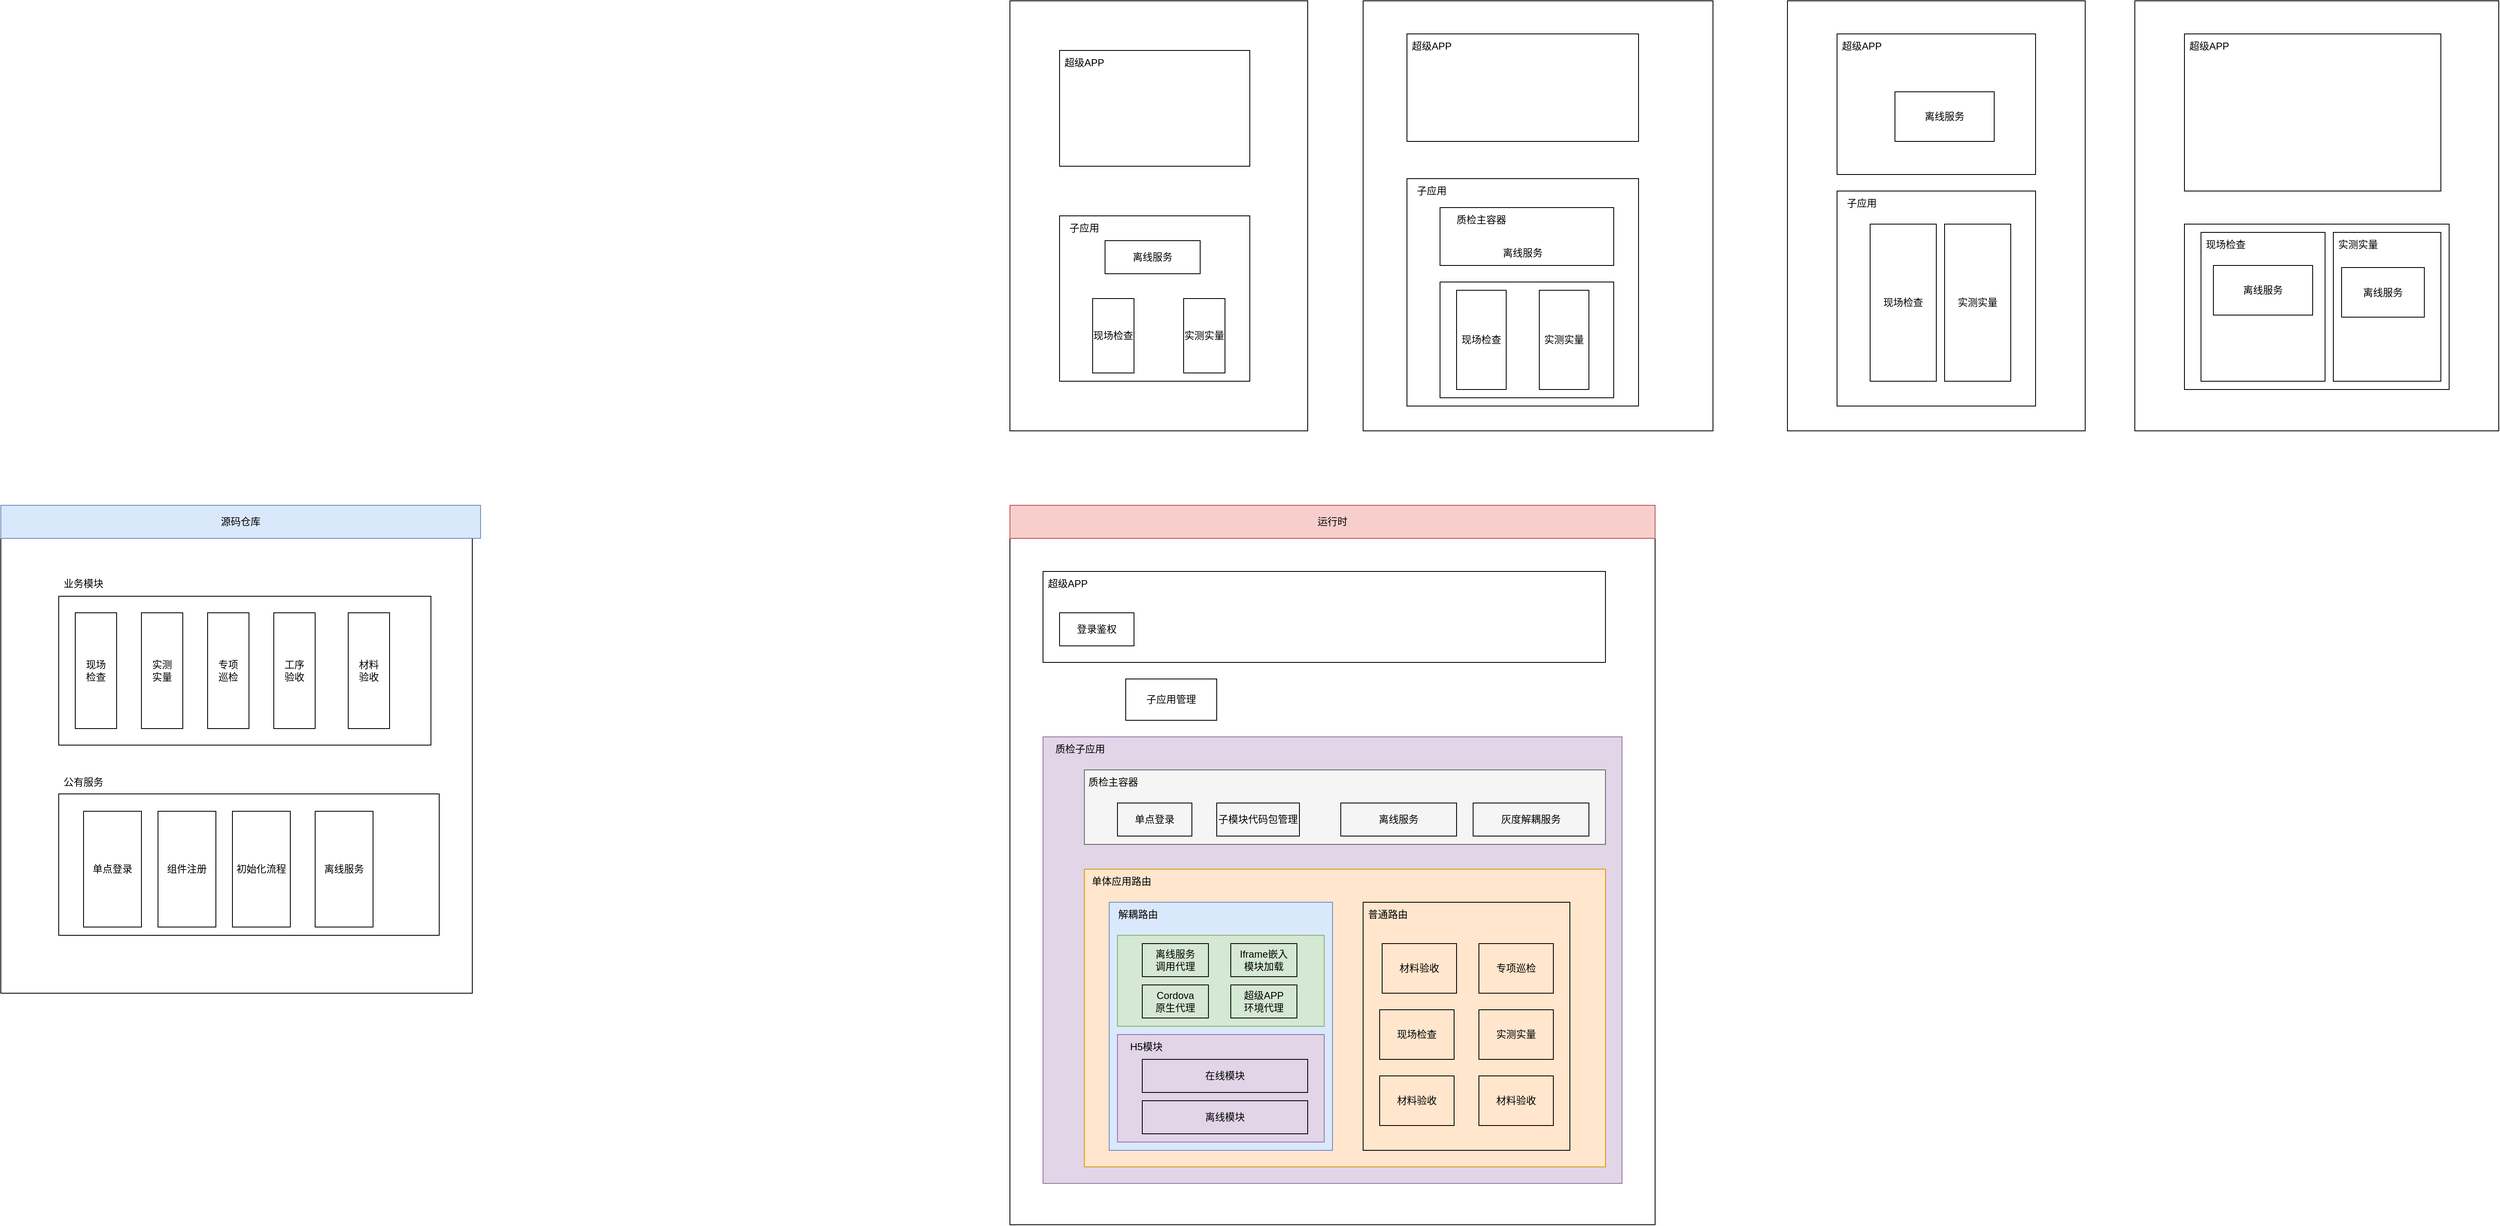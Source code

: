 <mxfile version="20.2.3" type="github">
  <diagram id="XZkbwfD2GeSXZEqlT7_g" name="Page-1">
    <mxGraphModel dx="3907" dy="678" grid="1" gridSize="10" guides="1" tooltips="1" connect="1" arrows="1" fold="1" page="1" pageScale="1" pageWidth="827" pageHeight="1169" math="0" shadow="0">
      <root>
        <mxCell id="0" />
        <mxCell id="1" parent="0" />
        <mxCell id="RrmX887C-J8t59nC6IIO-40" value="" style="rounded=0;whiteSpace=wrap;html=1;fillColor=none;" parent="1" vertex="1">
          <mxGeometry x="-840" y="1250" width="250" height="300" as="geometry" />
        </mxCell>
        <mxCell id="RrmX887C-J8t59nC6IIO-1" value="" style="group" parent="1" vertex="1" connectable="0">
          <mxGeometry x="-960" y="150" width="360" height="520" as="geometry" />
        </mxCell>
        <mxCell id="mWoVSuOA3EwavXobNL_2-21" value="" style="rounded=0;whiteSpace=wrap;html=1;fillColor=none;" parent="RrmX887C-J8t59nC6IIO-1" vertex="1">
          <mxGeometry width="360" height="520" as="geometry" />
        </mxCell>
        <mxCell id="NvlR-UR6F2ubGmIy8rF1-1" value="" style="rounded=0;whiteSpace=wrap;html=1;fillColor=none;" parent="RrmX887C-J8t59nC6IIO-1" vertex="1">
          <mxGeometry x="60" y="60" width="230" height="140" as="geometry" />
        </mxCell>
        <mxCell id="NvlR-UR6F2ubGmIy8rF1-2" value="超级APP" style="text;html=1;strokeColor=none;fillColor=none;align=center;verticalAlign=middle;whiteSpace=wrap;rounded=0;" parent="RrmX887C-J8t59nC6IIO-1" vertex="1">
          <mxGeometry x="60" y="60" width="60" height="30" as="geometry" />
        </mxCell>
        <mxCell id="NvlR-UR6F2ubGmIy8rF1-3" value="" style="rounded=0;whiteSpace=wrap;html=1;fillColor=none;" parent="RrmX887C-J8t59nC6IIO-1" vertex="1">
          <mxGeometry x="60" y="260" width="230" height="200" as="geometry" />
        </mxCell>
        <mxCell id="NvlR-UR6F2ubGmIy8rF1-4" value="离线服务" style="rounded=0;whiteSpace=wrap;html=1;fillColor=none;" parent="RrmX887C-J8t59nC6IIO-1" vertex="1">
          <mxGeometry x="115" y="290" width="115" height="40" as="geometry" />
        </mxCell>
        <mxCell id="NvlR-UR6F2ubGmIy8rF1-5" value="现场检查" style="rounded=0;whiteSpace=wrap;html=1;fillColor=none;" parent="RrmX887C-J8t59nC6IIO-1" vertex="1">
          <mxGeometry x="100" y="360" width="50" height="90" as="geometry" />
        </mxCell>
        <mxCell id="NvlR-UR6F2ubGmIy8rF1-6" value="实测实量" style="rounded=0;whiteSpace=wrap;html=1;fillColor=none;" parent="RrmX887C-J8t59nC6IIO-1" vertex="1">
          <mxGeometry x="210" y="360" width="50" height="90" as="geometry" />
        </mxCell>
        <mxCell id="NvlR-UR6F2ubGmIy8rF1-7" value="子应用" style="text;html=1;strokeColor=none;fillColor=none;align=center;verticalAlign=middle;whiteSpace=wrap;rounded=0;" parent="RrmX887C-J8t59nC6IIO-1" vertex="1">
          <mxGeometry x="60" y="260" width="60" height="30" as="geometry" />
        </mxCell>
        <mxCell id="RrmX887C-J8t59nC6IIO-2" value="" style="group" parent="1" vertex="1" connectable="0">
          <mxGeometry x="-533" y="150" width="423" height="520" as="geometry" />
        </mxCell>
        <mxCell id="mWoVSuOA3EwavXobNL_2-10" value="" style="rounded=0;whiteSpace=wrap;html=1;fillColor=none;" parent="RrmX887C-J8t59nC6IIO-2" vertex="1">
          <mxGeometry width="423" height="520" as="geometry" />
        </mxCell>
        <mxCell id="mWoVSuOA3EwavXobNL_2-11" value="" style="rounded=0;whiteSpace=wrap;html=1;fillColor=none;direction=south;" parent="RrmX887C-J8t59nC6IIO-2" vertex="1">
          <mxGeometry x="53" y="40" width="280" height="130" as="geometry" />
        </mxCell>
        <mxCell id="mWoVSuOA3EwavXobNL_2-12" value="超级APP" style="text;html=1;strokeColor=none;fillColor=none;align=center;verticalAlign=middle;whiteSpace=wrap;rounded=0;" parent="RrmX887C-J8t59nC6IIO-2" vertex="1">
          <mxGeometry x="53" y="40" width="60" height="30" as="geometry" />
        </mxCell>
        <mxCell id="mWoVSuOA3EwavXobNL_2-13" value="" style="rounded=0;whiteSpace=wrap;html=1;fillColor=none;" parent="RrmX887C-J8t59nC6IIO-2" vertex="1">
          <mxGeometry x="53" y="215" width="280" height="275" as="geometry" />
        </mxCell>
        <mxCell id="mWoVSuOA3EwavXobNL_2-14" value="子应用" style="text;html=1;strokeColor=none;fillColor=none;align=center;verticalAlign=middle;whiteSpace=wrap;rounded=0;" parent="RrmX887C-J8t59nC6IIO-2" vertex="1">
          <mxGeometry x="53" y="215" width="60" height="30" as="geometry" />
        </mxCell>
        <mxCell id="mWoVSuOA3EwavXobNL_2-15" value="" style="rounded=0;whiteSpace=wrap;html=1;fillColor=none;" parent="RrmX887C-J8t59nC6IIO-2" vertex="1">
          <mxGeometry x="93" y="250" width="210" height="70" as="geometry" />
        </mxCell>
        <mxCell id="mWoVSuOA3EwavXobNL_2-16" value="质检主容器" style="text;html=1;strokeColor=none;fillColor=none;align=center;verticalAlign=middle;whiteSpace=wrap;rounded=0;" parent="RrmX887C-J8t59nC6IIO-2" vertex="1">
          <mxGeometry x="93" y="250" width="100" height="30" as="geometry" />
        </mxCell>
        <mxCell id="mWoVSuOA3EwavXobNL_2-17" value="离线服务" style="text;html=1;strokeColor=none;fillColor=none;align=center;verticalAlign=middle;whiteSpace=wrap;rounded=0;" parent="RrmX887C-J8t59nC6IIO-2" vertex="1">
          <mxGeometry x="163" y="290" width="60" height="30" as="geometry" />
        </mxCell>
        <mxCell id="mWoVSuOA3EwavXobNL_2-18" value="" style="rounded=0;whiteSpace=wrap;html=1;fillColor=none;" parent="RrmX887C-J8t59nC6IIO-2" vertex="1">
          <mxGeometry x="93" y="340" width="210" height="140" as="geometry" />
        </mxCell>
        <mxCell id="mWoVSuOA3EwavXobNL_2-19" value="现场检查" style="rounded=0;whiteSpace=wrap;html=1;fillColor=none;" parent="RrmX887C-J8t59nC6IIO-2" vertex="1">
          <mxGeometry x="113" y="350" width="60" height="120" as="geometry" />
        </mxCell>
        <mxCell id="mWoVSuOA3EwavXobNL_2-20" value="实测实量" style="rounded=0;whiteSpace=wrap;html=1;fillColor=none;" parent="RrmX887C-J8t59nC6IIO-2" vertex="1">
          <mxGeometry x="213" y="350" width="60" height="120" as="geometry" />
        </mxCell>
        <mxCell id="RrmX887C-J8t59nC6IIO-3" value="" style="group" parent="1" vertex="1" connectable="0">
          <mxGeometry x="-20" y="150" width="360" height="520" as="geometry" />
        </mxCell>
        <mxCell id="mWoVSuOA3EwavXobNL_2-2" value="" style="rounded=0;whiteSpace=wrap;html=1;fillColor=none;" parent="RrmX887C-J8t59nC6IIO-3" vertex="1">
          <mxGeometry width="360" height="520" as="geometry" />
        </mxCell>
        <mxCell id="mWoVSuOA3EwavXobNL_2-3" value="" style="rounded=0;whiteSpace=wrap;html=1;fillColor=none;" parent="RrmX887C-J8t59nC6IIO-3" vertex="1">
          <mxGeometry x="60" y="40" width="240" height="170" as="geometry" />
        </mxCell>
        <mxCell id="mWoVSuOA3EwavXobNL_2-4" value="离线服务" style="rounded=0;whiteSpace=wrap;html=1;fillColor=none;" parent="RrmX887C-J8t59nC6IIO-3" vertex="1">
          <mxGeometry x="130" y="110" width="120" height="60" as="geometry" />
        </mxCell>
        <mxCell id="mWoVSuOA3EwavXobNL_2-5" value="超级APP" style="text;html=1;strokeColor=none;fillColor=none;align=center;verticalAlign=middle;whiteSpace=wrap;rounded=0;" parent="RrmX887C-J8t59nC6IIO-3" vertex="1">
          <mxGeometry x="60" y="40" width="60" height="30" as="geometry" />
        </mxCell>
        <mxCell id="mWoVSuOA3EwavXobNL_2-6" value="" style="rounded=0;whiteSpace=wrap;html=1;fillColor=none;" parent="RrmX887C-J8t59nC6IIO-3" vertex="1">
          <mxGeometry x="60" y="230" width="240" height="260" as="geometry" />
        </mxCell>
        <mxCell id="mWoVSuOA3EwavXobNL_2-7" value="子应用" style="text;html=1;strokeColor=none;fillColor=none;align=center;verticalAlign=middle;whiteSpace=wrap;rounded=0;" parent="RrmX887C-J8t59nC6IIO-3" vertex="1">
          <mxGeometry x="60" y="230" width="60" height="30" as="geometry" />
        </mxCell>
        <mxCell id="mWoVSuOA3EwavXobNL_2-8" value="现场检查" style="rounded=0;whiteSpace=wrap;html=1;fillColor=none;" parent="RrmX887C-J8t59nC6IIO-3" vertex="1">
          <mxGeometry x="100" y="270" width="80" height="190" as="geometry" />
        </mxCell>
        <mxCell id="mWoVSuOA3EwavXobNL_2-9" value="实测实量" style="rounded=0;whiteSpace=wrap;html=1;fillColor=none;" parent="RrmX887C-J8t59nC6IIO-3" vertex="1">
          <mxGeometry x="190" y="270" width="80" height="190" as="geometry" />
        </mxCell>
        <mxCell id="RrmX887C-J8t59nC6IIO-4" value="" style="group" parent="1" vertex="1" connectable="0">
          <mxGeometry x="400" y="150" width="440" height="520" as="geometry" />
        </mxCell>
        <mxCell id="mWoVSuOA3EwavXobNL_2-22" value="" style="rounded=0;whiteSpace=wrap;html=1;fillColor=none;" parent="RrmX887C-J8t59nC6IIO-4" vertex="1">
          <mxGeometry width="440" height="520" as="geometry" />
        </mxCell>
        <mxCell id="mWoVSuOA3EwavXobNL_2-23" value="" style="rounded=0;whiteSpace=wrap;html=1;fillColor=none;" parent="RrmX887C-J8t59nC6IIO-4" vertex="1">
          <mxGeometry x="60" y="40" width="310" height="190" as="geometry" />
        </mxCell>
        <mxCell id="mWoVSuOA3EwavXobNL_2-24" value="超级APP" style="text;html=1;strokeColor=none;fillColor=none;align=center;verticalAlign=middle;whiteSpace=wrap;rounded=0;" parent="RrmX887C-J8t59nC6IIO-4" vertex="1">
          <mxGeometry x="60" y="40" width="60" height="30" as="geometry" />
        </mxCell>
        <mxCell id="mWoVSuOA3EwavXobNL_2-25" value="" style="rounded=0;whiteSpace=wrap;html=1;fillColor=none;" parent="RrmX887C-J8t59nC6IIO-4" vertex="1">
          <mxGeometry x="60" y="270" width="320" height="200" as="geometry" />
        </mxCell>
        <mxCell id="mWoVSuOA3EwavXobNL_2-26" value="" style="rounded=0;whiteSpace=wrap;html=1;fillColor=none;" parent="RrmX887C-J8t59nC6IIO-4" vertex="1">
          <mxGeometry x="80" y="280" width="150" height="180" as="geometry" />
        </mxCell>
        <mxCell id="mWoVSuOA3EwavXobNL_2-27" value="离线服务" style="rounded=0;whiteSpace=wrap;html=1;fillColor=none;" parent="RrmX887C-J8t59nC6IIO-4" vertex="1">
          <mxGeometry x="95" y="320" width="120" height="60" as="geometry" />
        </mxCell>
        <mxCell id="mWoVSuOA3EwavXobNL_2-29" value="" style="rounded=0;whiteSpace=wrap;html=1;fillColor=none;" parent="RrmX887C-J8t59nC6IIO-4" vertex="1">
          <mxGeometry x="240" y="280" width="130" height="180" as="geometry" />
        </mxCell>
        <mxCell id="mWoVSuOA3EwavXobNL_2-30" value="离线服务" style="rounded=0;whiteSpace=wrap;html=1;fillColor=none;" parent="RrmX887C-J8t59nC6IIO-4" vertex="1">
          <mxGeometry x="250" y="322.5" width="100" height="60" as="geometry" />
        </mxCell>
        <mxCell id="NvlR-UR6F2ubGmIy8rF1-9" value="现场检查" style="text;html=1;strokeColor=none;fillColor=none;align=center;verticalAlign=middle;whiteSpace=wrap;rounded=0;" parent="RrmX887C-J8t59nC6IIO-4" vertex="1">
          <mxGeometry x="80" y="280" width="60" height="30" as="geometry" />
        </mxCell>
        <mxCell id="NvlR-UR6F2ubGmIy8rF1-10" value="实测实量" style="text;html=1;strokeColor=none;fillColor=none;align=center;verticalAlign=middle;whiteSpace=wrap;rounded=0;" parent="RrmX887C-J8t59nC6IIO-4" vertex="1">
          <mxGeometry x="240" y="280" width="60" height="30" as="geometry" />
        </mxCell>
        <mxCell id="RrmX887C-J8t59nC6IIO-5" value="" style="rounded=0;whiteSpace=wrap;html=1;fillColor=none;" parent="1" vertex="1">
          <mxGeometry x="-960" y="800" width="780" height="830" as="geometry" />
        </mxCell>
        <mxCell id="RrmX887C-J8t59nC6IIO-6" value="" style="rounded=0;whiteSpace=wrap;html=1;fillColor=none;" parent="1" vertex="1">
          <mxGeometry x="-920" y="840" width="680" height="110" as="geometry" />
        </mxCell>
        <mxCell id="RrmX887C-J8t59nC6IIO-7" value="超级APP" style="text;html=1;strokeColor=none;fillColor=none;align=center;verticalAlign=middle;whiteSpace=wrap;rounded=0;" parent="1" vertex="1">
          <mxGeometry x="-920" y="840" width="60" height="30" as="geometry" />
        </mxCell>
        <mxCell id="RrmX887C-J8t59nC6IIO-8" value="登录鉴权" style="rounded=0;whiteSpace=wrap;html=1;fillColor=none;" parent="1" vertex="1">
          <mxGeometry x="-900" y="890" width="90" height="40" as="geometry" />
        </mxCell>
        <mxCell id="RrmX887C-J8t59nC6IIO-10" value="子应用管理" style="rounded=0;whiteSpace=wrap;html=1;fillColor=none;" parent="1" vertex="1">
          <mxGeometry x="-820" y="970" width="110" height="50" as="geometry" />
        </mxCell>
        <mxCell id="RrmX887C-J8t59nC6IIO-12" value="" style="rounded=0;whiteSpace=wrap;html=1;fillColor=#e1d5e7;strokeColor=#9673a6;" parent="1" vertex="1">
          <mxGeometry x="-920" y="1040" width="700" height="540" as="geometry" />
        </mxCell>
        <mxCell id="RrmX887C-J8t59nC6IIO-13" value="质检子应用" style="text;html=1;strokeColor=none;fillColor=none;align=center;verticalAlign=middle;whiteSpace=wrap;rounded=0;" parent="1" vertex="1">
          <mxGeometry x="-920" y="1040" width="90" height="30" as="geometry" />
        </mxCell>
        <mxCell id="RrmX887C-J8t59nC6IIO-14" value="" style="rounded=0;whiteSpace=wrap;html=1;fillColor=#f5f5f5;fontColor=#333333;strokeColor=#666666;" parent="1" vertex="1">
          <mxGeometry x="-870" y="1080" width="630" height="90" as="geometry" />
        </mxCell>
        <mxCell id="RrmX887C-J8t59nC6IIO-15" value="质检主容器" style="text;html=1;strokeColor=none;fillColor=none;align=center;verticalAlign=middle;whiteSpace=wrap;rounded=0;" parent="1" vertex="1">
          <mxGeometry x="-870" y="1080" width="70" height="30" as="geometry" />
        </mxCell>
        <mxCell id="RrmX887C-J8t59nC6IIO-16" value="单点登录" style="rounded=0;whiteSpace=wrap;html=1;fillColor=none;" parent="1" vertex="1">
          <mxGeometry x="-830" y="1120" width="90" height="40" as="geometry" />
        </mxCell>
        <mxCell id="RrmX887C-J8t59nC6IIO-18" value="子模块代码包管理" style="rounded=0;whiteSpace=wrap;html=1;fillColor=none;" parent="1" vertex="1">
          <mxGeometry x="-710" y="1120" width="100" height="40" as="geometry" />
        </mxCell>
        <mxCell id="RrmX887C-J8t59nC6IIO-19" value="" style="rounded=0;whiteSpace=wrap;html=1;fillColor=#ffe6cc;strokeColor=#d79b00;" parent="1" vertex="1">
          <mxGeometry x="-870" y="1200" width="630" height="360" as="geometry" />
        </mxCell>
        <mxCell id="RrmX887C-J8t59nC6IIO-20" value="单体应用路由" style="text;html=1;strokeColor=none;fillColor=none;align=center;verticalAlign=middle;whiteSpace=wrap;rounded=0;" parent="1" vertex="1">
          <mxGeometry x="-870" y="1200" width="90" height="30" as="geometry" />
        </mxCell>
        <mxCell id="RrmX887C-J8t59nC6IIO-30" value="离线服务" style="rounded=0;whiteSpace=wrap;html=1;fillColor=none;" parent="1" vertex="1">
          <mxGeometry x="-560" y="1120" width="140" height="40" as="geometry" />
        </mxCell>
        <mxCell id="RrmX887C-J8t59nC6IIO-44" value="" style="group" parent="1" vertex="1" connectable="0">
          <mxGeometry x="-533" y="1240" width="250" height="300" as="geometry" />
        </mxCell>
        <mxCell id="RrmX887C-J8t59nC6IIO-41" value="" style="rounded=0;whiteSpace=wrap;html=1;fillColor=none;" parent="RrmX887C-J8t59nC6IIO-44" vertex="1">
          <mxGeometry width="250" height="300" as="geometry" />
        </mxCell>
        <mxCell id="RrmX887C-J8t59nC6IIO-42" value="普通路由" style="text;html=1;strokeColor=none;fillColor=none;align=center;verticalAlign=middle;whiteSpace=wrap;rounded=0;" parent="RrmX887C-J8t59nC6IIO-44" vertex="1">
          <mxGeometry width="60" height="30" as="geometry" />
        </mxCell>
        <mxCell id="RrmX887C-J8t59nC6IIO-43" value="" style="group" parent="RrmX887C-J8t59nC6IIO-44" vertex="1" connectable="0">
          <mxGeometry x="20" y="50" width="210" height="220" as="geometry" />
        </mxCell>
        <mxCell id="RrmX887C-J8t59nC6IIO-21" value="现场检查" style="rounded=0;whiteSpace=wrap;html=1;fillColor=none;" parent="RrmX887C-J8t59nC6IIO-43" vertex="1">
          <mxGeometry y="80" width="90" height="60" as="geometry" />
        </mxCell>
        <mxCell id="RrmX887C-J8t59nC6IIO-22" value="实测实量" style="rounded=0;whiteSpace=wrap;html=1;fillColor=none;" parent="RrmX887C-J8t59nC6IIO-43" vertex="1">
          <mxGeometry x="120" y="80" width="90" height="60" as="geometry" />
        </mxCell>
        <mxCell id="RrmX887C-J8t59nC6IIO-23" value="材料验收" style="rounded=0;whiteSpace=wrap;html=1;fillColor=none;" parent="RrmX887C-J8t59nC6IIO-43" vertex="1">
          <mxGeometry x="3" width="90" height="60" as="geometry" />
        </mxCell>
        <mxCell id="RrmX887C-J8t59nC6IIO-24" value="专项巡检" style="rounded=0;whiteSpace=wrap;html=1;fillColor=none;" parent="RrmX887C-J8t59nC6IIO-43" vertex="1">
          <mxGeometry x="120" width="90" height="60" as="geometry" />
        </mxCell>
        <mxCell id="RrmX887C-J8t59nC6IIO-36" value="材料验收" style="rounded=0;whiteSpace=wrap;html=1;fillColor=none;" parent="RrmX887C-J8t59nC6IIO-43" vertex="1">
          <mxGeometry x="120" y="160" width="90" height="60" as="geometry" />
        </mxCell>
        <mxCell id="RrmX887C-J8t59nC6IIO-37" value="材料验收" style="rounded=0;whiteSpace=wrap;html=1;fillColor=none;" parent="RrmX887C-J8t59nC6IIO-43" vertex="1">
          <mxGeometry y="160" width="90" height="60" as="geometry" />
        </mxCell>
        <mxCell id="RrmX887C-J8t59nC6IIO-46" value="" style="group" parent="1" vertex="1" connectable="0">
          <mxGeometry x="-840" y="1240" width="270" height="300" as="geometry" />
        </mxCell>
        <mxCell id="RrmX887C-J8t59nC6IIO-25" value="" style="rounded=0;whiteSpace=wrap;html=1;fillColor=#dae8fc;strokeColor=#6c8ebf;" parent="RrmX887C-J8t59nC6IIO-46" vertex="1">
          <mxGeometry width="270" height="300" as="geometry" />
        </mxCell>
        <mxCell id="RrmX887C-J8t59nC6IIO-26" value="解耦路由" style="text;html=1;strokeColor=none;fillColor=none;align=center;verticalAlign=middle;whiteSpace=wrap;rounded=0;" parent="RrmX887C-J8t59nC6IIO-46" vertex="1">
          <mxGeometry width="70" height="30" as="geometry" />
        </mxCell>
        <mxCell id="RrmX887C-J8t59nC6IIO-28" value="" style="rounded=0;whiteSpace=wrap;html=1;fillColor=#e1d5e7;strokeColor=#9673a6;" parent="RrmX887C-J8t59nC6IIO-46" vertex="1">
          <mxGeometry x="10" y="160" width="250" height="130" as="geometry" />
        </mxCell>
        <mxCell id="RrmX887C-J8t59nC6IIO-31" value="" style="rounded=0;whiteSpace=wrap;html=1;fillColor=#d5e8d4;strokeColor=#82b366;" parent="RrmX887C-J8t59nC6IIO-46" vertex="1">
          <mxGeometry x="10" y="40" width="250" height="110" as="geometry" />
        </mxCell>
        <mxCell id="RrmX887C-J8t59nC6IIO-32" value="离线服务&lt;br&gt;调用代理" style="rounded=0;whiteSpace=wrap;html=1;fillColor=none;" parent="RrmX887C-J8t59nC6IIO-46" vertex="1">
          <mxGeometry x="40" y="50" width="80" height="40" as="geometry" />
        </mxCell>
        <mxCell id="RrmX887C-J8t59nC6IIO-33" value="Iframe嵌入&lt;br&gt;模块加载" style="rounded=0;whiteSpace=wrap;html=1;fillColor=none;" parent="RrmX887C-J8t59nC6IIO-46" vertex="1">
          <mxGeometry x="147" y="50" width="80" height="40" as="geometry" />
        </mxCell>
        <mxCell id="RrmX887C-J8t59nC6IIO-34" value="H5模块" style="text;html=1;strokeColor=none;fillColor=none;align=center;verticalAlign=middle;whiteSpace=wrap;rounded=0;" parent="RrmX887C-J8t59nC6IIO-46" vertex="1">
          <mxGeometry x="10" y="160" width="70" height="30" as="geometry" />
        </mxCell>
        <mxCell id="RrmX887C-J8t59nC6IIO-38" value="在线模块" style="rounded=0;whiteSpace=wrap;html=1;fillColor=none;" parent="RrmX887C-J8t59nC6IIO-46" vertex="1">
          <mxGeometry x="40" y="190" width="200" height="40" as="geometry" />
        </mxCell>
        <mxCell id="RrmX887C-J8t59nC6IIO-39" value="离线模块" style="rounded=0;whiteSpace=wrap;html=1;fillColor=none;" parent="RrmX887C-J8t59nC6IIO-46" vertex="1">
          <mxGeometry x="40" y="240" width="200" height="40" as="geometry" />
        </mxCell>
        <mxCell id="r3RrhIlQh65b6_FCEuAB-4" value="Cordova&lt;br&gt;原生代理" style="rounded=0;whiteSpace=wrap;html=1;fillColor=none;" vertex="1" parent="RrmX887C-J8t59nC6IIO-46">
          <mxGeometry x="40" y="100" width="80" height="40" as="geometry" />
        </mxCell>
        <mxCell id="r3RrhIlQh65b6_FCEuAB-5" value="超级APP&lt;br&gt;环境代理" style="rounded=0;whiteSpace=wrap;html=1;fillColor=none;" vertex="1" parent="RrmX887C-J8t59nC6IIO-46">
          <mxGeometry x="147" y="100" width="80" height="40" as="geometry" />
        </mxCell>
        <mxCell id="RrmX887C-J8t59nC6IIO-47" value="灰度解耦服务" style="rounded=0;whiteSpace=wrap;html=1;fillColor=none;" parent="1" vertex="1">
          <mxGeometry x="-400" y="1120" width="140" height="40" as="geometry" />
        </mxCell>
        <mxCell id="r3RrhIlQh65b6_FCEuAB-6" value="" style="rounded=0;whiteSpace=wrap;html=1;fillColor=none;" vertex="1" parent="1">
          <mxGeometry x="-2180" y="800" width="570" height="550" as="geometry" />
        </mxCell>
        <mxCell id="r3RrhIlQh65b6_FCEuAB-9" value="运行时" style="text;html=1;strokeColor=#b85450;fillColor=#f8cecc;align=center;verticalAlign=middle;whiteSpace=wrap;rounded=0;" vertex="1" parent="1">
          <mxGeometry x="-960" y="760" width="780" height="40" as="geometry" />
        </mxCell>
        <mxCell id="r3RrhIlQh65b6_FCEuAB-10" value="源码仓库" style="rounded=0;whiteSpace=wrap;html=1;fillColor=#dae8fc;strokeColor=#6c8ebf;" vertex="1" parent="1">
          <mxGeometry x="-2180" y="760" width="580" height="40" as="geometry" />
        </mxCell>
        <mxCell id="r3RrhIlQh65b6_FCEuAB-12" value="" style="rounded=0;whiteSpace=wrap;html=1;fillColor=none;" vertex="1" parent="1">
          <mxGeometry x="-2110" y="870" width="450" height="180" as="geometry" />
        </mxCell>
        <mxCell id="r3RrhIlQh65b6_FCEuAB-13" value="现场&lt;br&gt;检查" style="rounded=0;whiteSpace=wrap;html=1;fillColor=none;" vertex="1" parent="1">
          <mxGeometry x="-2090" y="890" width="50" height="140" as="geometry" />
        </mxCell>
        <mxCell id="r3RrhIlQh65b6_FCEuAB-14" value="实测&lt;br&gt;实量" style="rounded=0;whiteSpace=wrap;html=1;fillColor=none;" vertex="1" parent="1">
          <mxGeometry x="-2010" y="890" width="50" height="140" as="geometry" />
        </mxCell>
        <mxCell id="r3RrhIlQh65b6_FCEuAB-15" value="专项&lt;br&gt;巡检" style="rounded=0;whiteSpace=wrap;html=1;fillColor=none;" vertex="1" parent="1">
          <mxGeometry x="-1930" y="890" width="50" height="140" as="geometry" />
        </mxCell>
        <mxCell id="r3RrhIlQh65b6_FCEuAB-16" value="工序&lt;br&gt;验收" style="rounded=0;whiteSpace=wrap;html=1;fillColor=none;" vertex="1" parent="1">
          <mxGeometry x="-1850" y="890" width="50" height="140" as="geometry" />
        </mxCell>
        <mxCell id="r3RrhIlQh65b6_FCEuAB-17" value="材料&lt;br&gt;验收" style="rounded=0;whiteSpace=wrap;html=1;fillColor=none;" vertex="1" parent="1">
          <mxGeometry x="-1760" y="890" width="50" height="140" as="geometry" />
        </mxCell>
        <mxCell id="r3RrhIlQh65b6_FCEuAB-18" value="业务模块" style="text;html=1;strokeColor=none;fillColor=none;align=center;verticalAlign=middle;whiteSpace=wrap;rounded=0;" vertex="1" parent="1">
          <mxGeometry x="-2110" y="840" width="60" height="30" as="geometry" />
        </mxCell>
        <mxCell id="r3RrhIlQh65b6_FCEuAB-19" value="" style="rounded=0;whiteSpace=wrap;html=1;fillColor=none;" vertex="1" parent="1">
          <mxGeometry x="-2110" y="1109" width="460" height="171" as="geometry" />
        </mxCell>
        <mxCell id="r3RrhIlQh65b6_FCEuAB-20" value="公有服务" style="text;html=1;strokeColor=none;fillColor=none;align=center;verticalAlign=middle;whiteSpace=wrap;rounded=0;" vertex="1" parent="1">
          <mxGeometry x="-2110" y="1080" width="60" height="30" as="geometry" />
        </mxCell>
        <mxCell id="r3RrhIlQh65b6_FCEuAB-21" value="单点登录" style="rounded=0;whiteSpace=wrap;html=1;fillColor=none;" vertex="1" parent="1">
          <mxGeometry x="-2080" y="1130" width="70" height="140" as="geometry" />
        </mxCell>
        <mxCell id="r3RrhIlQh65b6_FCEuAB-22" value="组件注册" style="rounded=0;whiteSpace=wrap;html=1;fillColor=none;" vertex="1" parent="1">
          <mxGeometry x="-1990" y="1130" width="70" height="140" as="geometry" />
        </mxCell>
        <mxCell id="r3RrhIlQh65b6_FCEuAB-23" value="初始化流程" style="rounded=0;whiteSpace=wrap;html=1;fillColor=none;" vertex="1" parent="1">
          <mxGeometry x="-1900" y="1130" width="70" height="140" as="geometry" />
        </mxCell>
        <mxCell id="r3RrhIlQh65b6_FCEuAB-24" value="离线服务" style="rounded=0;whiteSpace=wrap;html=1;fillColor=none;" vertex="1" parent="1">
          <mxGeometry x="-1800" y="1130" width="70" height="140" as="geometry" />
        </mxCell>
      </root>
    </mxGraphModel>
  </diagram>
</mxfile>
